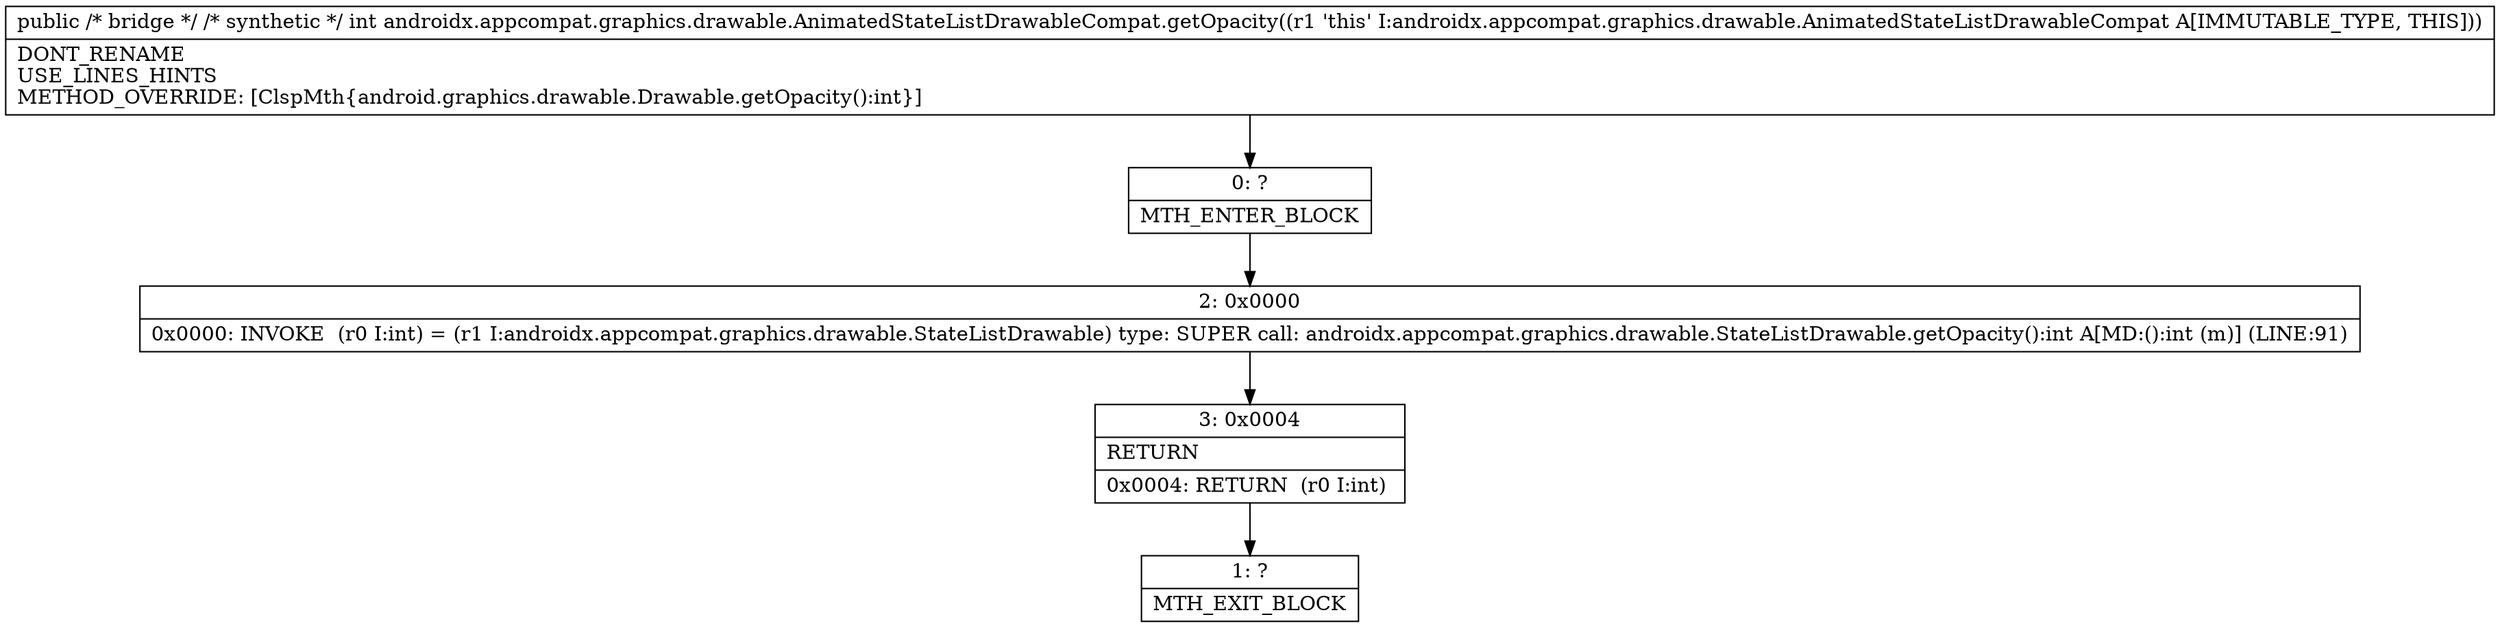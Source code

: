 digraph "CFG forandroidx.appcompat.graphics.drawable.AnimatedStateListDrawableCompat.getOpacity()I" {
Node_0 [shape=record,label="{0\:\ ?|MTH_ENTER_BLOCK\l}"];
Node_2 [shape=record,label="{2\:\ 0x0000|0x0000: INVOKE  (r0 I:int) = (r1 I:androidx.appcompat.graphics.drawable.StateListDrawable) type: SUPER call: androidx.appcompat.graphics.drawable.StateListDrawable.getOpacity():int A[MD:():int (m)] (LINE:91)\l}"];
Node_3 [shape=record,label="{3\:\ 0x0004|RETURN\l|0x0004: RETURN  (r0 I:int) \l}"];
Node_1 [shape=record,label="{1\:\ ?|MTH_EXIT_BLOCK\l}"];
MethodNode[shape=record,label="{public \/* bridge *\/ \/* synthetic *\/ int androidx.appcompat.graphics.drawable.AnimatedStateListDrawableCompat.getOpacity((r1 'this' I:androidx.appcompat.graphics.drawable.AnimatedStateListDrawableCompat A[IMMUTABLE_TYPE, THIS]))  | DONT_RENAME\lUSE_LINES_HINTS\lMETHOD_OVERRIDE: [ClspMth\{android.graphics.drawable.Drawable.getOpacity():int\}]\l}"];
MethodNode -> Node_0;Node_0 -> Node_2;
Node_2 -> Node_3;
Node_3 -> Node_1;
}

